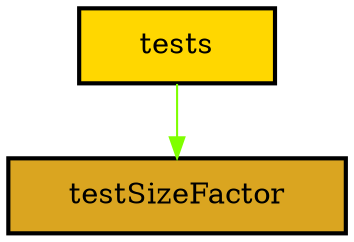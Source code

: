 digraph "Diagram of: Test.Thentos.Types" {
    node [margin="0.4,0.1"
         ,style=filled];
    1 [label=testSizeFactor
      ,shape=box
      ,fillcolor=goldenrod
      ,style="filled,bold"];
    2 [label=tests
      ,shape=box
      ,fillcolor=gold
      ,style="filled,bold"];
    2 -> 1 [penwidth=1
           ,color=chartreuse];
}
